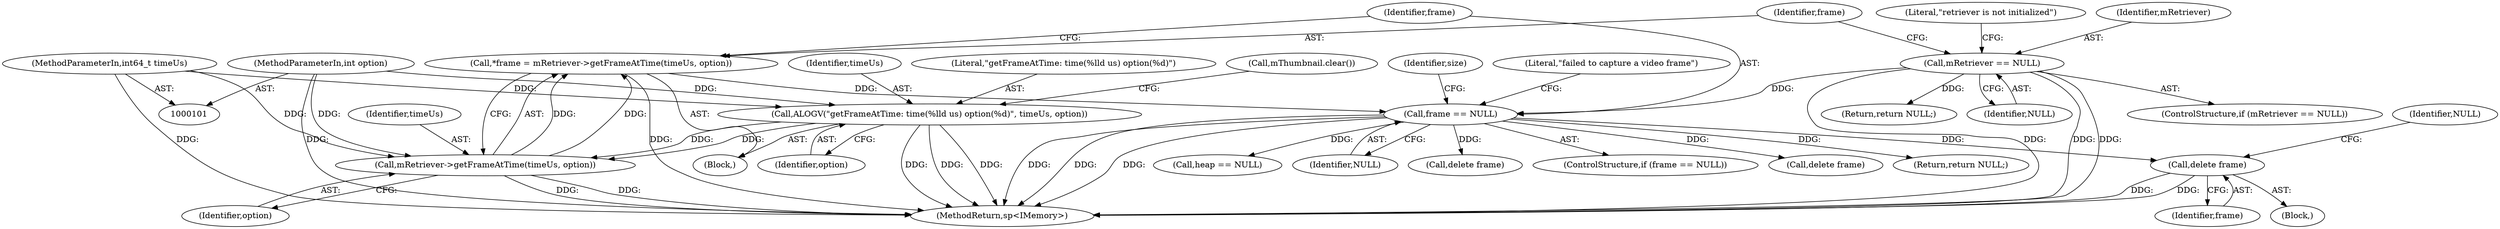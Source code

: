 digraph "0_Android_daef4327fe0c75b0a90bb8627458feec7a301e1f@API" {
"1000173" [label="(Call,delete frame)"];
"1000128" [label="(Call,frame == NULL)"];
"1000122" [label="(Call,*frame = mRetriever->getFrameAtTime(timeUs, option))"];
"1000124" [label="(Call,mRetriever->getFrameAtTime(timeUs, option))"];
"1000105" [label="(Call,ALOGV(\"getFrameAtTime: time(%lld us) option(%d)\", timeUs, option))"];
"1000102" [label="(MethodParameterIn,int64_t timeUs)"];
"1000103" [label="(MethodParameterIn,int option)"];
"1000113" [label="(Call,mRetriever == NULL)"];
"1000126" [label="(Identifier,option)"];
"1000128" [label="(Call,frame == NULL)"];
"1000122" [label="(Call,*frame = mRetriever->getFrameAtTime(timeUs, option))"];
"1000151" [label="(Call,heap == NULL)"];
"1000130" [label="(Identifier,NULL)"];
"1000157" [label="(Call,delete frame)"];
"1000104" [label="(Block,)"];
"1000111" [label="(Call,mThumbnail.clear())"];
"1000113" [label="(Call,mRetriever == NULL)"];
"1000118" [label="(Literal,\"retriever is not initialized\")"];
"1000119" [label="(Return,return NULL;)"];
"1000138" [label="(Identifier,size)"];
"1000108" [label="(Identifier,option)"];
"1000169" [label="(Block,)"];
"1000124" [label="(Call,mRetriever->getFrameAtTime(timeUs, option))"];
"1000129" [label="(Identifier,frame)"];
"1000133" [label="(Literal,\"failed to capture a video frame\")"];
"1000107" [label="(Identifier,timeUs)"];
"1000125" [label="(Identifier,timeUs)"];
"1000127" [label="(ControlStructure,if (frame == NULL))"];
"1000112" [label="(ControlStructure,if (mRetriever == NULL))"];
"1000255" [label="(Call,delete frame)"];
"1000103" [label="(MethodParameterIn,int option)"];
"1000106" [label="(Literal,\"getFrameAtTime: time(%lld us) option(%d)\")"];
"1000102" [label="(MethodParameterIn,int64_t timeUs)"];
"1000115" [label="(Identifier,NULL)"];
"1000176" [label="(Identifier,NULL)"];
"1000134" [label="(Return,return NULL;)"];
"1000174" [label="(Identifier,frame)"];
"1000114" [label="(Identifier,mRetriever)"];
"1000173" [label="(Call,delete frame)"];
"1000105" [label="(Call,ALOGV(\"getFrameAtTime: time(%lld us) option(%d)\", timeUs, option))"];
"1000259" [label="(MethodReturn,sp<IMemory>)"];
"1000123" [label="(Identifier,frame)"];
"1000173" -> "1000169"  [label="AST: "];
"1000173" -> "1000174"  [label="CFG: "];
"1000174" -> "1000173"  [label="AST: "];
"1000176" -> "1000173"  [label="CFG: "];
"1000173" -> "1000259"  [label="DDG: "];
"1000173" -> "1000259"  [label="DDG: "];
"1000128" -> "1000173"  [label="DDG: "];
"1000128" -> "1000127"  [label="AST: "];
"1000128" -> "1000130"  [label="CFG: "];
"1000129" -> "1000128"  [label="AST: "];
"1000130" -> "1000128"  [label="AST: "];
"1000133" -> "1000128"  [label="CFG: "];
"1000138" -> "1000128"  [label="CFG: "];
"1000128" -> "1000259"  [label="DDG: "];
"1000128" -> "1000259"  [label="DDG: "];
"1000128" -> "1000259"  [label="DDG: "];
"1000122" -> "1000128"  [label="DDG: "];
"1000113" -> "1000128"  [label="DDG: "];
"1000128" -> "1000134"  [label="DDG: "];
"1000128" -> "1000151"  [label="DDG: "];
"1000128" -> "1000157"  [label="DDG: "];
"1000128" -> "1000255"  [label="DDG: "];
"1000122" -> "1000104"  [label="AST: "];
"1000122" -> "1000124"  [label="CFG: "];
"1000123" -> "1000122"  [label="AST: "];
"1000124" -> "1000122"  [label="AST: "];
"1000129" -> "1000122"  [label="CFG: "];
"1000122" -> "1000259"  [label="DDG: "];
"1000124" -> "1000122"  [label="DDG: "];
"1000124" -> "1000122"  [label="DDG: "];
"1000124" -> "1000126"  [label="CFG: "];
"1000125" -> "1000124"  [label="AST: "];
"1000126" -> "1000124"  [label="AST: "];
"1000124" -> "1000259"  [label="DDG: "];
"1000124" -> "1000259"  [label="DDG: "];
"1000105" -> "1000124"  [label="DDG: "];
"1000105" -> "1000124"  [label="DDG: "];
"1000102" -> "1000124"  [label="DDG: "];
"1000103" -> "1000124"  [label="DDG: "];
"1000105" -> "1000104"  [label="AST: "];
"1000105" -> "1000108"  [label="CFG: "];
"1000106" -> "1000105"  [label="AST: "];
"1000107" -> "1000105"  [label="AST: "];
"1000108" -> "1000105"  [label="AST: "];
"1000111" -> "1000105"  [label="CFG: "];
"1000105" -> "1000259"  [label="DDG: "];
"1000105" -> "1000259"  [label="DDG: "];
"1000105" -> "1000259"  [label="DDG: "];
"1000102" -> "1000105"  [label="DDG: "];
"1000103" -> "1000105"  [label="DDG: "];
"1000102" -> "1000101"  [label="AST: "];
"1000102" -> "1000259"  [label="DDG: "];
"1000103" -> "1000101"  [label="AST: "];
"1000103" -> "1000259"  [label="DDG: "];
"1000113" -> "1000112"  [label="AST: "];
"1000113" -> "1000115"  [label="CFG: "];
"1000114" -> "1000113"  [label="AST: "];
"1000115" -> "1000113"  [label="AST: "];
"1000118" -> "1000113"  [label="CFG: "];
"1000123" -> "1000113"  [label="CFG: "];
"1000113" -> "1000259"  [label="DDG: "];
"1000113" -> "1000259"  [label="DDG: "];
"1000113" -> "1000259"  [label="DDG: "];
"1000113" -> "1000119"  [label="DDG: "];
}
